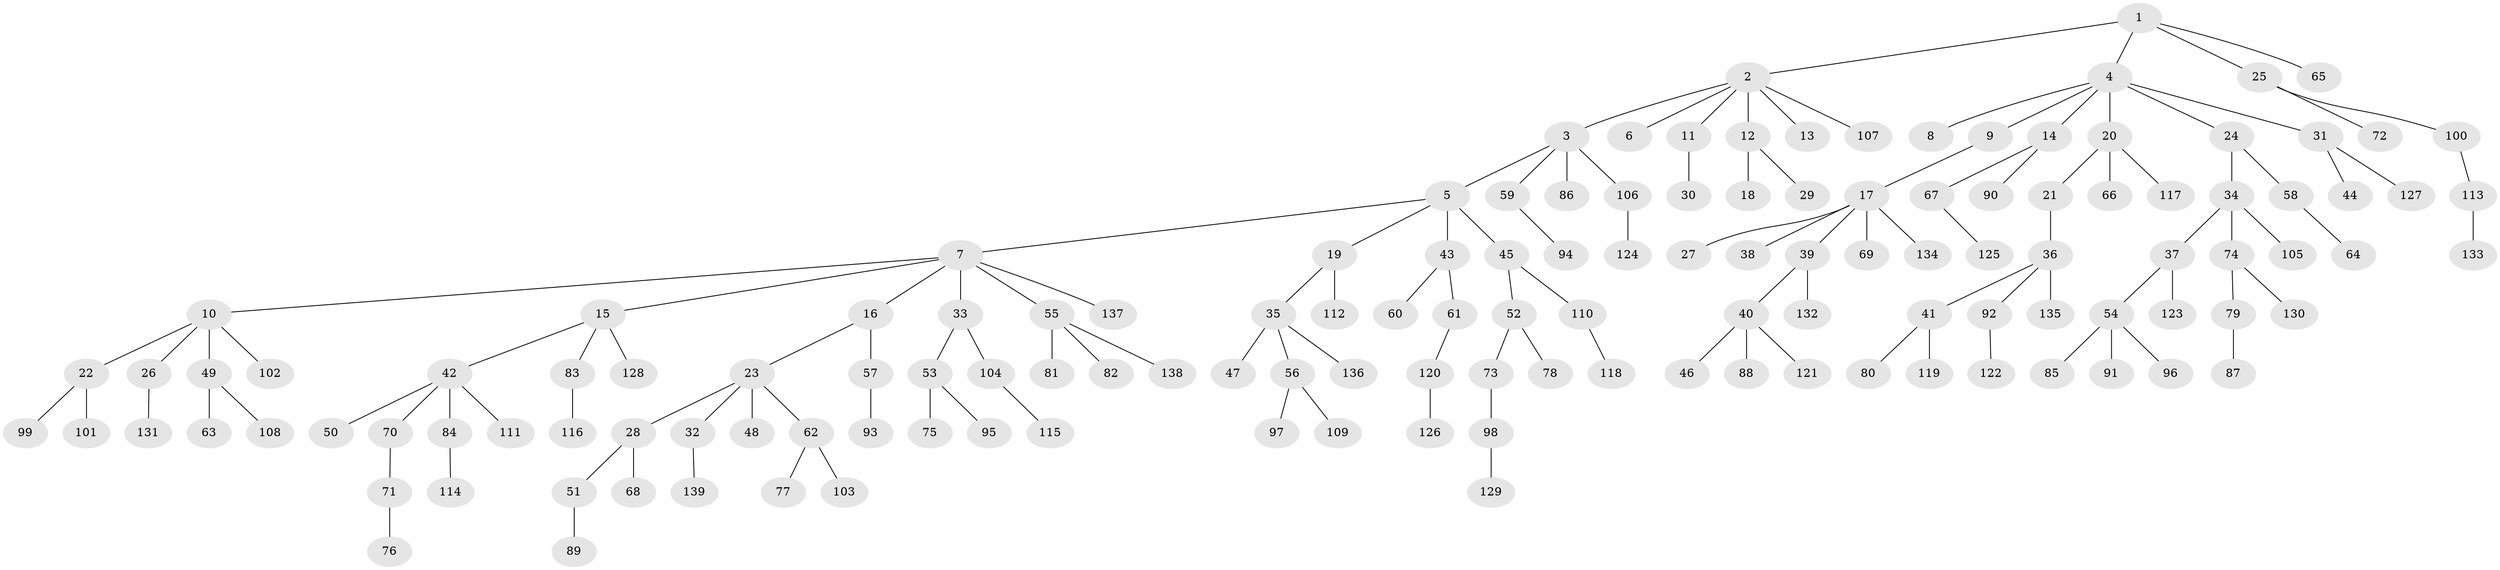 // Generated by graph-tools (version 1.1) at 2025/26/03/09/25 03:26:25]
// undirected, 139 vertices, 138 edges
graph export_dot {
graph [start="1"]
  node [color=gray90,style=filled];
  1;
  2;
  3;
  4;
  5;
  6;
  7;
  8;
  9;
  10;
  11;
  12;
  13;
  14;
  15;
  16;
  17;
  18;
  19;
  20;
  21;
  22;
  23;
  24;
  25;
  26;
  27;
  28;
  29;
  30;
  31;
  32;
  33;
  34;
  35;
  36;
  37;
  38;
  39;
  40;
  41;
  42;
  43;
  44;
  45;
  46;
  47;
  48;
  49;
  50;
  51;
  52;
  53;
  54;
  55;
  56;
  57;
  58;
  59;
  60;
  61;
  62;
  63;
  64;
  65;
  66;
  67;
  68;
  69;
  70;
  71;
  72;
  73;
  74;
  75;
  76;
  77;
  78;
  79;
  80;
  81;
  82;
  83;
  84;
  85;
  86;
  87;
  88;
  89;
  90;
  91;
  92;
  93;
  94;
  95;
  96;
  97;
  98;
  99;
  100;
  101;
  102;
  103;
  104;
  105;
  106;
  107;
  108;
  109;
  110;
  111;
  112;
  113;
  114;
  115;
  116;
  117;
  118;
  119;
  120;
  121;
  122;
  123;
  124;
  125;
  126;
  127;
  128;
  129;
  130;
  131;
  132;
  133;
  134;
  135;
  136;
  137;
  138;
  139;
  1 -- 2;
  1 -- 4;
  1 -- 25;
  1 -- 65;
  2 -- 3;
  2 -- 6;
  2 -- 11;
  2 -- 12;
  2 -- 13;
  2 -- 107;
  3 -- 5;
  3 -- 59;
  3 -- 86;
  3 -- 106;
  4 -- 8;
  4 -- 9;
  4 -- 14;
  4 -- 20;
  4 -- 24;
  4 -- 31;
  5 -- 7;
  5 -- 19;
  5 -- 43;
  5 -- 45;
  7 -- 10;
  7 -- 15;
  7 -- 16;
  7 -- 33;
  7 -- 55;
  7 -- 137;
  9 -- 17;
  10 -- 22;
  10 -- 26;
  10 -- 49;
  10 -- 102;
  11 -- 30;
  12 -- 18;
  12 -- 29;
  14 -- 67;
  14 -- 90;
  15 -- 42;
  15 -- 83;
  15 -- 128;
  16 -- 23;
  16 -- 57;
  17 -- 27;
  17 -- 38;
  17 -- 39;
  17 -- 69;
  17 -- 134;
  19 -- 35;
  19 -- 112;
  20 -- 21;
  20 -- 66;
  20 -- 117;
  21 -- 36;
  22 -- 99;
  22 -- 101;
  23 -- 28;
  23 -- 32;
  23 -- 48;
  23 -- 62;
  24 -- 34;
  24 -- 58;
  25 -- 72;
  25 -- 100;
  26 -- 131;
  28 -- 51;
  28 -- 68;
  31 -- 44;
  31 -- 127;
  32 -- 139;
  33 -- 53;
  33 -- 104;
  34 -- 37;
  34 -- 74;
  34 -- 105;
  35 -- 47;
  35 -- 56;
  35 -- 136;
  36 -- 41;
  36 -- 92;
  36 -- 135;
  37 -- 54;
  37 -- 123;
  39 -- 40;
  39 -- 132;
  40 -- 46;
  40 -- 88;
  40 -- 121;
  41 -- 80;
  41 -- 119;
  42 -- 50;
  42 -- 70;
  42 -- 84;
  42 -- 111;
  43 -- 60;
  43 -- 61;
  45 -- 52;
  45 -- 110;
  49 -- 63;
  49 -- 108;
  51 -- 89;
  52 -- 73;
  52 -- 78;
  53 -- 75;
  53 -- 95;
  54 -- 85;
  54 -- 91;
  54 -- 96;
  55 -- 81;
  55 -- 82;
  55 -- 138;
  56 -- 97;
  56 -- 109;
  57 -- 93;
  58 -- 64;
  59 -- 94;
  61 -- 120;
  62 -- 77;
  62 -- 103;
  67 -- 125;
  70 -- 71;
  71 -- 76;
  73 -- 98;
  74 -- 79;
  74 -- 130;
  79 -- 87;
  83 -- 116;
  84 -- 114;
  92 -- 122;
  98 -- 129;
  100 -- 113;
  104 -- 115;
  106 -- 124;
  110 -- 118;
  113 -- 133;
  120 -- 126;
}
